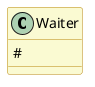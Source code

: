 @startuml

skinparam class {
  backgroundColor lightgoldenrodyellow
  arrowColor darkgoldenrod
  borderColor darkgoldenrod
}

class Waiter {
  #
}

@enduml
